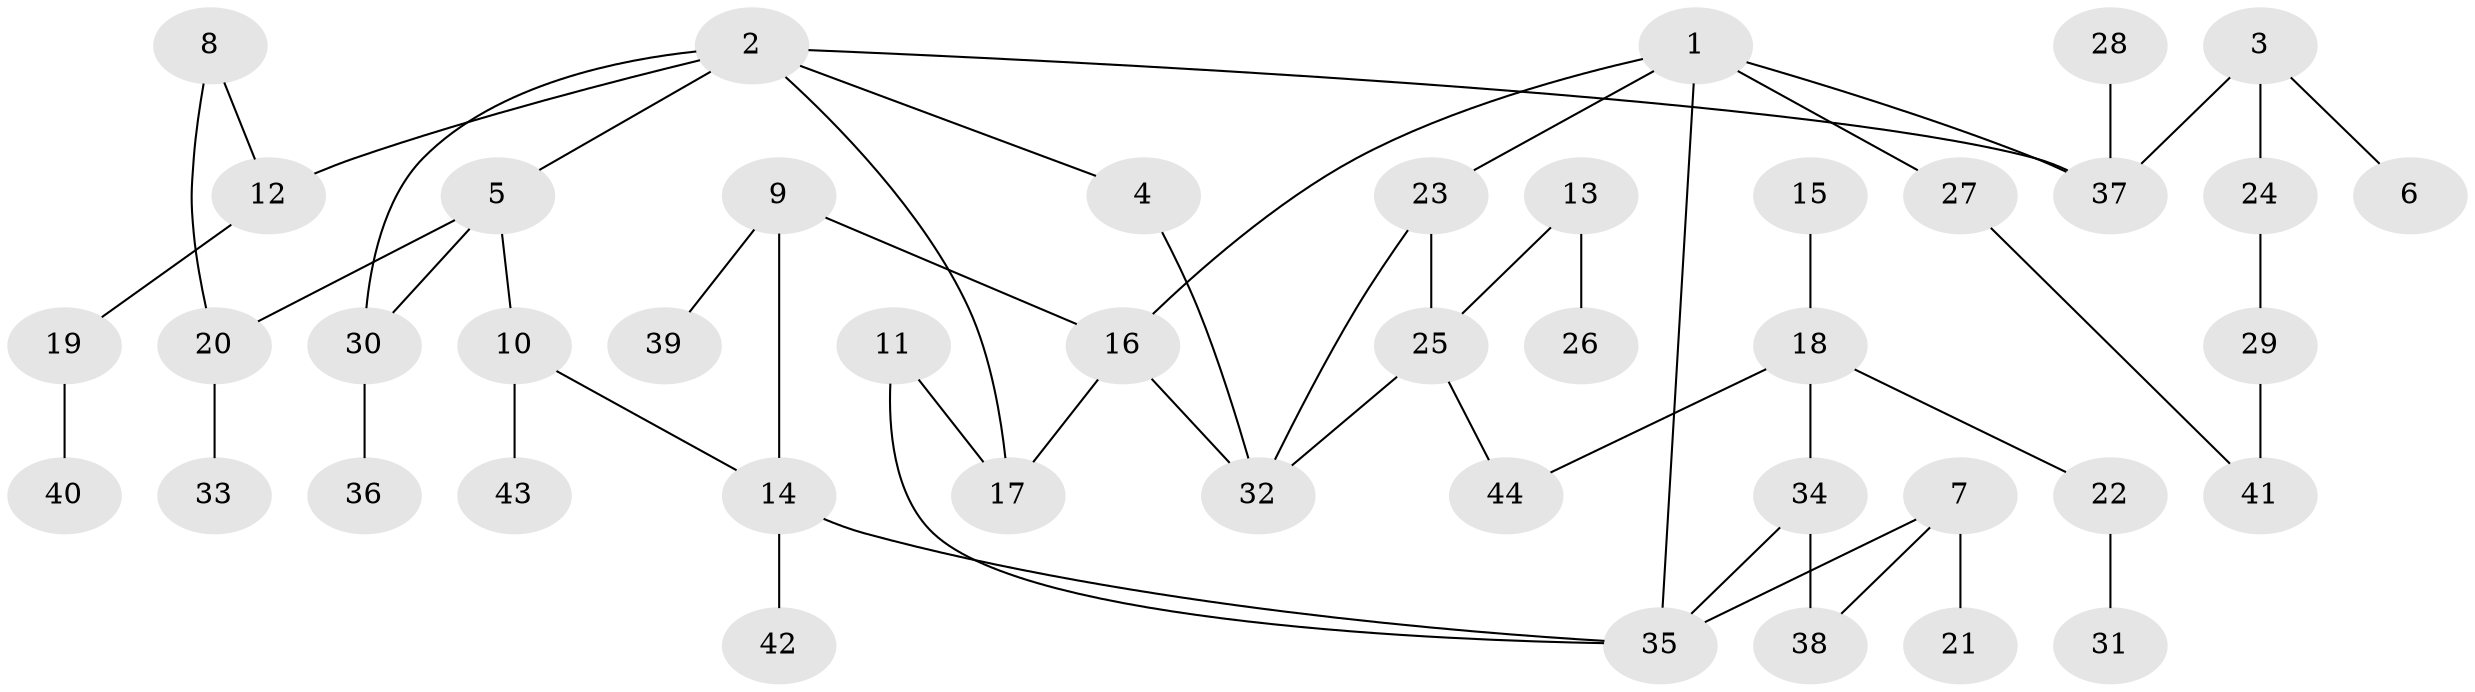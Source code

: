 // original degree distribution, {5: 0.056818181818181816, 6: 0.045454545454545456, 2: 0.3181818181818182, 3: 0.18181818181818182, 4: 0.045454545454545456, 1: 0.3522727272727273}
// Generated by graph-tools (version 1.1) at 2025/00/03/09/25 03:00:59]
// undirected, 44 vertices, 55 edges
graph export_dot {
graph [start="1"]
  node [color=gray90,style=filled];
  1;
  2;
  3;
  4;
  5;
  6;
  7;
  8;
  9;
  10;
  11;
  12;
  13;
  14;
  15;
  16;
  17;
  18;
  19;
  20;
  21;
  22;
  23;
  24;
  25;
  26;
  27;
  28;
  29;
  30;
  31;
  32;
  33;
  34;
  35;
  36;
  37;
  38;
  39;
  40;
  41;
  42;
  43;
  44;
  1 -- 16 [weight=1.0];
  1 -- 23 [weight=1.0];
  1 -- 27 [weight=1.0];
  1 -- 35 [weight=1.0];
  1 -- 37 [weight=1.0];
  2 -- 4 [weight=1.0];
  2 -- 5 [weight=1.0];
  2 -- 12 [weight=1.0];
  2 -- 17 [weight=1.0];
  2 -- 30 [weight=1.0];
  2 -- 37 [weight=1.0];
  3 -- 6 [weight=1.0];
  3 -- 24 [weight=1.0];
  3 -- 37 [weight=1.0];
  4 -- 32 [weight=1.0];
  5 -- 10 [weight=1.0];
  5 -- 20 [weight=2.0];
  5 -- 30 [weight=1.0];
  7 -- 21 [weight=1.0];
  7 -- 35 [weight=1.0];
  7 -- 38 [weight=1.0];
  8 -- 12 [weight=1.0];
  8 -- 20 [weight=1.0];
  9 -- 14 [weight=1.0];
  9 -- 16 [weight=1.0];
  9 -- 39 [weight=1.0];
  10 -- 14 [weight=1.0];
  10 -- 43 [weight=1.0];
  11 -- 17 [weight=1.0];
  11 -- 35 [weight=1.0];
  12 -- 19 [weight=1.0];
  13 -- 25 [weight=1.0];
  13 -- 26 [weight=1.0];
  14 -- 35 [weight=1.0];
  14 -- 42 [weight=1.0];
  15 -- 18 [weight=1.0];
  16 -- 17 [weight=1.0];
  16 -- 32 [weight=1.0];
  18 -- 22 [weight=1.0];
  18 -- 34 [weight=1.0];
  18 -- 44 [weight=1.0];
  19 -- 40 [weight=1.0];
  20 -- 33 [weight=1.0];
  22 -- 31 [weight=1.0];
  23 -- 25 [weight=1.0];
  23 -- 32 [weight=1.0];
  24 -- 29 [weight=1.0];
  25 -- 32 [weight=1.0];
  25 -- 44 [weight=1.0];
  27 -- 41 [weight=1.0];
  28 -- 37 [weight=1.0];
  29 -- 41 [weight=1.0];
  30 -- 36 [weight=1.0];
  34 -- 35 [weight=1.0];
  34 -- 38 [weight=1.0];
}
